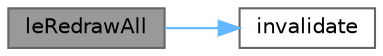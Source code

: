 digraph "leRedrawAll"
{
 // INTERACTIVE_SVG=YES
 // LATEX_PDF_SIZE
  bgcolor="transparent";
  edge [fontname=Helvetica,fontsize=10,labelfontname=Helvetica,labelfontsize=10];
  node [fontname=Helvetica,fontsize=10,shape=box,height=0.2,width=0.4];
  rankdir="LR";
  Node1 [label="leRedrawAll",height=0.2,width=0.4,color="gray40", fillcolor="grey60", style="filled", fontcolor="black",tooltip="Redraw All."];
  Node1 -> Node2 [color="steelblue1",style="solid"];
  Node2 [label="invalidate",height=0.2,width=0.4,color="grey40", fillcolor="white", style="filled",URL="$legato__string_8h.html#aab4349d593d33adb518e6cc0024f3625",tooltip="Invalidate."];
}
